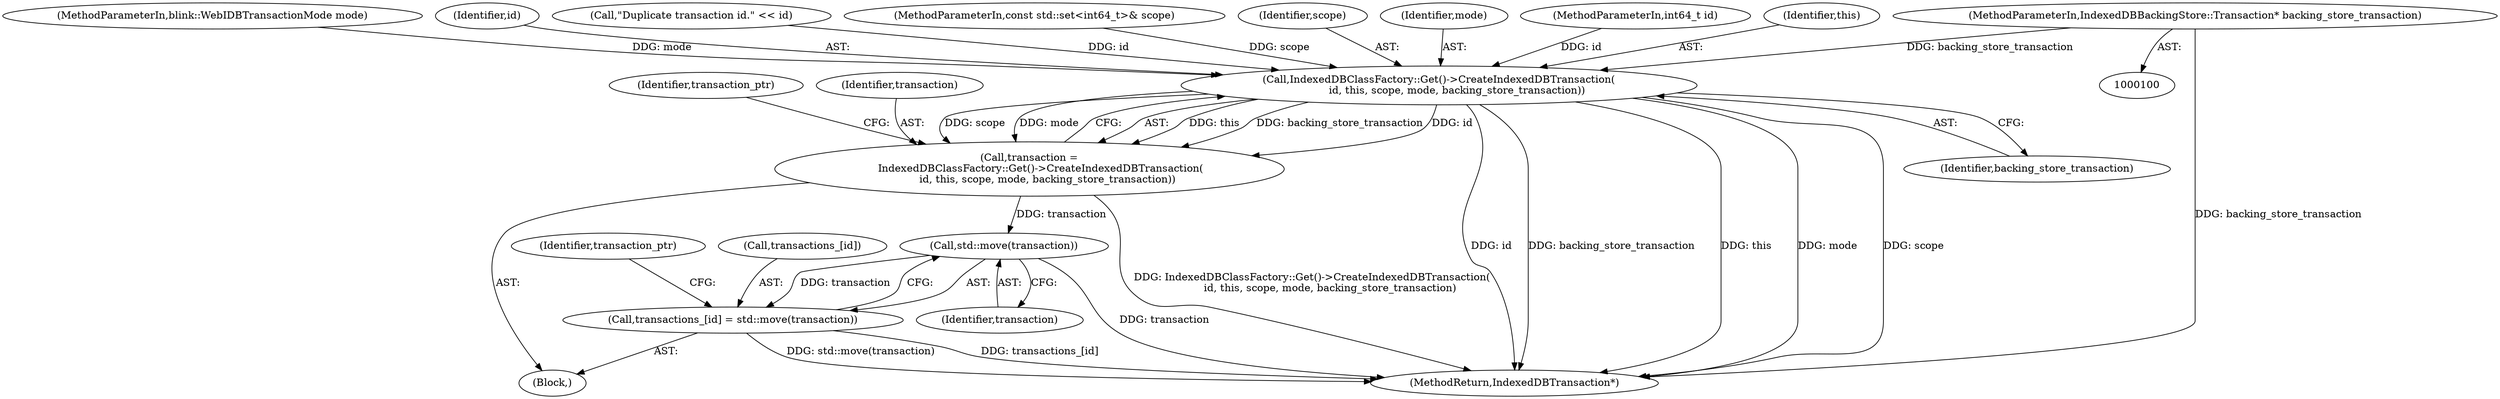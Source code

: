 digraph "0_Chrome_11601c08e92732d2883af2057c41c17cba890844_0@pointer" {
"1000104" [label="(MethodParameterIn,IndexedDBBackingStore::Transaction* backing_store_transaction)"];
"1000117" [label="(Call,IndexedDBClassFactory::Get()->CreateIndexedDBTransaction(\n           id, this, scope, mode, backing_store_transaction))"];
"1000115" [label="(Call,transaction =\n       IndexedDBClassFactory::Get()->CreateIndexedDBTransaction(\n           id, this, scope, mode, backing_store_transaction))"];
"1000131" [label="(Call,std::move(transaction))"];
"1000127" [label="(Call,transactions_[id] = std::move(transaction))"];
"1000101" [label="(MethodParameterIn,int64_t id)"];
"1000117" [label="(Call,IndexedDBClassFactory::Get()->CreateIndexedDBTransaction(\n           id, this, scope, mode, backing_store_transaction))"];
"1000119" [label="(Identifier,this)"];
"1000105" [label="(Block,)"];
"1000103" [label="(MethodParameterIn,blink::WebIDBTransactionMode mode)"];
"1000115" [label="(Call,transaction =\n       IndexedDBClassFactory::Get()->CreateIndexedDBTransaction(\n           id, this, scope, mode, backing_store_transaction))"];
"1000118" [label="(Identifier,id)"];
"1000135" [label="(MethodReturn,IndexedDBTransaction*)"];
"1000111" [label="(Call,\"Duplicate transaction id.\" << id)"];
"1000131" [label="(Call,std::move(transaction))"];
"1000134" [label="(Identifier,transaction_ptr)"];
"1000104" [label="(MethodParameterIn,IndexedDBBackingStore::Transaction* backing_store_transaction)"];
"1000122" [label="(Identifier,backing_store_transaction)"];
"1000128" [label="(Call,transactions_[id])"];
"1000102" [label="(MethodParameterIn,const std::set<int64_t>& scope)"];
"1000132" [label="(Identifier,transaction)"];
"1000125" [label="(Identifier,transaction_ptr)"];
"1000116" [label="(Identifier,transaction)"];
"1000120" [label="(Identifier,scope)"];
"1000127" [label="(Call,transactions_[id] = std::move(transaction))"];
"1000121" [label="(Identifier,mode)"];
"1000104" -> "1000100"  [label="AST: "];
"1000104" -> "1000135"  [label="DDG: backing_store_transaction"];
"1000104" -> "1000117"  [label="DDG: backing_store_transaction"];
"1000117" -> "1000115"  [label="AST: "];
"1000117" -> "1000122"  [label="CFG: "];
"1000118" -> "1000117"  [label="AST: "];
"1000119" -> "1000117"  [label="AST: "];
"1000120" -> "1000117"  [label="AST: "];
"1000121" -> "1000117"  [label="AST: "];
"1000122" -> "1000117"  [label="AST: "];
"1000115" -> "1000117"  [label="CFG: "];
"1000117" -> "1000135"  [label="DDG: id"];
"1000117" -> "1000135"  [label="DDG: backing_store_transaction"];
"1000117" -> "1000135"  [label="DDG: this"];
"1000117" -> "1000135"  [label="DDG: mode"];
"1000117" -> "1000135"  [label="DDG: scope"];
"1000117" -> "1000115"  [label="DDG: this"];
"1000117" -> "1000115"  [label="DDG: backing_store_transaction"];
"1000117" -> "1000115"  [label="DDG: id"];
"1000117" -> "1000115"  [label="DDG: scope"];
"1000117" -> "1000115"  [label="DDG: mode"];
"1000111" -> "1000117"  [label="DDG: id"];
"1000101" -> "1000117"  [label="DDG: id"];
"1000102" -> "1000117"  [label="DDG: scope"];
"1000103" -> "1000117"  [label="DDG: mode"];
"1000115" -> "1000105"  [label="AST: "];
"1000116" -> "1000115"  [label="AST: "];
"1000125" -> "1000115"  [label="CFG: "];
"1000115" -> "1000135"  [label="DDG: IndexedDBClassFactory::Get()->CreateIndexedDBTransaction(\n           id, this, scope, mode, backing_store_transaction)"];
"1000115" -> "1000131"  [label="DDG: transaction"];
"1000131" -> "1000127"  [label="AST: "];
"1000131" -> "1000132"  [label="CFG: "];
"1000132" -> "1000131"  [label="AST: "];
"1000127" -> "1000131"  [label="CFG: "];
"1000131" -> "1000135"  [label="DDG: transaction"];
"1000131" -> "1000127"  [label="DDG: transaction"];
"1000127" -> "1000105"  [label="AST: "];
"1000128" -> "1000127"  [label="AST: "];
"1000134" -> "1000127"  [label="CFG: "];
"1000127" -> "1000135"  [label="DDG: transactions_[id]"];
"1000127" -> "1000135"  [label="DDG: std::move(transaction)"];
}
